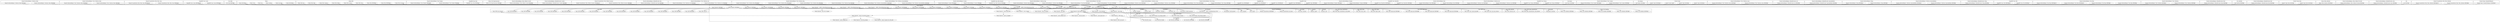 digraph {
graph [overlap=false]
subgraph cluster_MooseX_AttributeHelpers_Collection_Hash {
	label="MooseX::AttributeHelpers::Collection::Hash";
	"MooseX::AttributeHelpers::Collection::Hash::BEGIN@3";
	"MooseX::AttributeHelpers::Collection::Hash::BEGIN@12";
}
subgraph cluster_MooseX_AttributeHelpers_Trait_Collection_Hash {
	label="MooseX::AttributeHelpers::Trait::Collection::Hash";
	"MooseX::AttributeHelpers::Trait::Collection::Hash::BEGIN@3";
	"MooseX::AttributeHelpers::Trait::Collection::Hash::BEGIN@22";
}
subgraph cluster_MooseX_ClassAttribute_Role_Meta_Class {
	label="MooseX::ClassAttribute::Role::Meta::Class";
	"MooseX::ClassAttribute::Role::Meta::Class::BEGIN@246";
	"MooseX::ClassAttribute::Role::Meta::Class::BEGIN@10";
}
subgraph cluster_DynaLoader {
	label="DynaLoader";
	"DynaLoader::bootstrap";
}
subgraph cluster_SimpleDB_Class_Cache {
	label="SimpleDB::Class::Cache";
	"SimpleDB::Class::Cache::BEGIN@448";
	"SimpleDB::Class::Cache::BEGIN@29";
}
subgraph cluster_List_MoreUtils {
	label="List::MoreUtils";
	"List::MoreUtils::BEGIN@4";
	"List::MoreUtils::BEGIN@3";
	"List::MoreUtils::uniq";
	"List::MoreUtils::BEGIN@8";
	"List::MoreUtils::firstidx";
}
subgraph cluster_warnings {
	label="warnings";
	"warnings::unimport";
	"warnings::import";
}
subgraph cluster_Foo_Child {
	label="Foo::Child";
	"Foo::Child::BEGIN@3";
}
subgraph cluster_Moose_Exporter {
	label="Moose::Exporter";
	"Moose::Exporter::__ANON__[Moose/Exporter.pm:389]";
	"Moose::Exporter::__ANON__[Moose/Exporter.pm:193]";
	"Moose::Exporter::__ANON__[Moose/Exporter.pm:255]";
	"Moose::Exporter::import";
	"Moose::Exporter::BEGIN@385";
	"Moose::Exporter::_strip_metaclass";
	"Moose::Exporter::__ANON__[Moose/Exporter.pm:263]";
	"Moose::Exporter::BEGIN@15";
	"Moose::Exporter::BEGIN@3";
	"Moose::Exporter::BEGIN@4";
	"Moose::Exporter::_make_import_sub";
	"Moose::Exporter::setup_import_methods";
	"Moose::Exporter::_sub_from_package";
	"Moose::Exporter::_curry_wrapper";
	"Moose::Exporter::BEGIN@11";
	"Moose::Exporter::BEGIN@12";
	"Moose::Exporter::_flag_as_reexport";
	"Moose::Exporter::BEGIN@206";
	"Moose::Exporter::BEGIN@488";
	"Moose::Exporter::_follow_also";
	"Moose::Exporter::__ANON__[Moose/Exporter.pm:478]";
	"Moose::Exporter::BEGIN@13";
	"Moose::Exporter::__ANON__[Moose/Exporter.pm:241]";
	"Moose::Exporter::_export_is_flagged";
	"Moose::Exporter::_late_curry_wrapper";
	"Moose::Exporter::_make_wrapped_sub_with_meta";
	"Moose::Exporter::BEGIN@498";
	"Moose::Exporter::_remove_keywords";
	"Moose::Exporter::BEGIN@14";
	"Moose::Exporter::BEGIN@17";
	"Moose::Exporter::BEGIN@386";
	"Moose::Exporter::_make_unimport_sub";
	"Moose::Exporter::_make_sub_exporter_params";
	"Moose::Exporter::_get_caller";
	"Moose::Exporter::_follow_also_real";
	"Moose::Exporter::build_import_methods";
	"Moose::Exporter::_make_init_meta";
	"Moose::Exporter::_strip_traits";
	"Moose::Exporter::_make_wrapped_sub";
}
subgraph cluster_MooseX_AttributeHelpers_Trait_Number {
	label="MooseX::AttributeHelpers::Trait::Number";
	"MooseX::AttributeHelpers::Trait::Number::BEGIN@56";
	"MooseX::AttributeHelpers::Trait::Number::BEGIN@2";
}
subgraph cluster_SimpleDB_Class_Item {
	label="SimpleDB::Class::Item";
	"SimpleDB::Class::Item::BEGIN@17";
}
subgraph cluster_XSLoader {
	label="XSLoader";
	"XSLoader::load";
}
subgraph cluster_Class_MOP_Mixin_HasMethods {
	label="Class::MOP::Mixin::HasMethods";
	"Class::MOP::Mixin::HasMethods::add_method";
}
subgraph cluster_Moose_Util_TypeConstraints {
	label="Moose::Util::TypeConstraints";
	"Moose::Util::TypeConstraints::BEGIN@7";
}
subgraph cluster_Moose {
	label="Moose";
	"Moose::BEGIN@34";
	"Moose::with";
	"Moose::BEGIN@14";
	"Moose::init_meta";
	"Moose::has";
	"Moose::extends";
}
subgraph cluster_MooseX_AttributeHelpers_Meta_Method_Curried {
	label="MooseX::AttributeHelpers::Meta::Method::Curried";
	"MooseX::AttributeHelpers::Meta::Method::Curried::BEGIN@3";
}
subgraph cluster_MooseX_AttributeHelpers_MethodProvider_Counter {
	label="MooseX::AttributeHelpers::MethodProvider::Counter";
	"MooseX::AttributeHelpers::MethodProvider::Counter::BEGIN@3";
}
subgraph cluster_MooseX_ClassAttribute_Meta_Method_Accessor {
	label="MooseX::ClassAttribute::Meta::Method::Accessor";
	"MooseX::ClassAttribute::Meta::Method::Accessor::BEGIN@120";
	"MooseX::ClassAttribute::Meta::Method::Accessor::BEGIN@6";
}
subgraph cluster_MooseX_AttributeHelpers_MethodProvider_Bag {
	label="MooseX::AttributeHelpers::MethodProvider::Bag";
	"MooseX::AttributeHelpers::MethodProvider::Bag::BEGIN@2";
}
subgraph cluster_Moose_Util_MetaRole {
	label="Moose::Util::MetaRole";
	"Moose::Util::MetaRole::BEGIN@11";
	"Moose::Util::MetaRole::BEGIN@5";
	"Moose::Util::MetaRole::BEGIN@3";
	"Moose::Util::MetaRole::BEGIN@4";
	"Moose::Util::MetaRole::BEGIN@12";
}
subgraph cluster_MooseX_AttributeHelpers_Trait_Collection_List {
	label="MooseX::AttributeHelpers::Trait::Collection::List";
	"MooseX::AttributeHelpers::Trait::Collection::List::BEGIN@3";
	"MooseX::AttributeHelpers::Trait::Collection::List::BEGIN@22";
}
subgraph cluster_MooseX_AttributeHelpers_Trait_Collection_Bag {
	label="MooseX::AttributeHelpers::Trait::Collection::Bag";
	"MooseX::AttributeHelpers::Trait::Collection::Bag::BEGIN@3";
	"MooseX::AttributeHelpers::Trait::Collection::Bag::BEGIN@4";
	"MooseX::AttributeHelpers::Trait::Collection::Bag::BEGIN@36";
	"MooseX::AttributeHelpers::Trait::Collection::Bag::BEGIN@37";
}
subgraph cluster_MooseX_AttributeHelpers_Trait_Collection_ImmutableHash {
	label="MooseX::AttributeHelpers::Trait::Collection::ImmutableHash";
	"MooseX::AttributeHelpers::Trait::Collection::ImmutableHash::BEGIN@3";
	"MooseX::AttributeHelpers::Trait::Collection::ImmutableHash::BEGIN@22";
}
subgraph cluster_MooseX_AttributeHelpers_Counter {
	label="MooseX::AttributeHelpers::Counter";
	"MooseX::AttributeHelpers::Counter::BEGIN@12";
	"MooseX::AttributeHelpers::Counter::BEGIN@3";
}
subgraph cluster_SimpleDB_Class_Role_Itemized {
	label="SimpleDB::Class::Role::Itemized";
	"SimpleDB::Class::Role::Itemized::BEGIN@3";
}
subgraph cluster_Sub_Name {
	label="Sub::Name";
	"Sub::Name::subname";
}
subgraph cluster_MooseX_AttributeHelpers_Collection_Bag {
	label="MooseX::AttributeHelpers::Collection::Bag";
	"MooseX::AttributeHelpers::Collection::Bag::BEGIN@3";
	"MooseX::AttributeHelpers::Collection::Bag::BEGIN@12";
}
subgraph cluster_MooseX_AttributeHelpers_Trait_Bool {
	label="MooseX::AttributeHelpers::Trait::Bool";
	"MooseX::AttributeHelpers::Trait::Bool::BEGIN@35";
	"MooseX::AttributeHelpers::Trait::Bool::BEGIN@2";
}
subgraph cluster_Scalar_Util {
	label="Scalar::Util";
	"Scalar::Util::set_prototype";
}
subgraph cluster_MooseX_AttributeHelpers_Collection_Array {
	label="MooseX::AttributeHelpers::Collection::Array";
	"MooseX::AttributeHelpers::Collection::Array::BEGIN@12";
	"MooseX::AttributeHelpers::Collection::Array::BEGIN@3";
}
subgraph cluster_UNIVERSAL {
	label="UNIVERSAL";
	"UNIVERSAL::VERSION";
	"UNIVERSAL::can";
}
subgraph cluster_MooseX_AttributeHelpers_Trait_String {
	label="MooseX::AttributeHelpers::Trait::String";
	"MooseX::AttributeHelpers::Trait::String::BEGIN@3";
	"MooseX::AttributeHelpers::Trait::String::BEGIN@48";
}
subgraph cluster_SimpleDB_Class {
	label="SimpleDB::Class";
	"SimpleDB::Class::BEGIN@138";
	"SimpleDB::Class::BEGIN@137";
	"SimpleDB::Class::BEGIN@450";
}
subgraph cluster_SimpleDB_Client {
	label="SimpleDB::Client";
	"SimpleDB::Client::BEGIN@51";
	"SimpleDB::Client::BEGIN@339";
}
subgraph cluster_MooseX_AttributeHelpers_Number {
	label="MooseX::AttributeHelpers::Number";
	"MooseX::AttributeHelpers::Number::BEGIN@11";
	"MooseX::AttributeHelpers::Number::BEGIN@2";
}
subgraph cluster_SimpleDB_Class_ResultSet {
	label="SimpleDB::Class::ResultSet";
	"SimpleDB::Class::ResultSet::BEGIN@21";
	"SimpleDB::Class::ResultSet::BEGIN@520";
}
subgraph cluster_MooseX_AttributeHelpers_Bool {
	label="MooseX::AttributeHelpers::Bool";
	"MooseX::AttributeHelpers::Bool::BEGIN@11";
	"MooseX::AttributeHelpers::Bool::BEGIN@2";
}
subgraph cluster_MooseX_AttributeHelpers_Collection_List {
	label="MooseX::AttributeHelpers::Collection::List";
	"MooseX::AttributeHelpers::Collection::List::BEGIN@12";
	"MooseX::AttributeHelpers::Collection::List::BEGIN@3";
}
subgraph cluster_Class_MOP_Mixin {
	label="Class::MOP::Mixin";
	"Class::MOP::Mixin::meta";
}
subgraph cluster_Sub_Exporter {
	label="Sub::Exporter";
	"Sub::Exporter::__ANON__[Sub/Exporter.pm:756]";
	"Sub::Exporter::default_generator";
	"Sub::Exporter::build_exporter";
}
subgraph cluster_SimpleDB_Class_Domain {
	label="SimpleDB::Class::Domain";
	"SimpleDB::Class::Domain::BEGIN@17";
	"SimpleDB::Class::Domain::BEGIN@458";
}
subgraph cluster_Foo_Parent {
	label="Foo::Parent";
	"Foo::Parent::BEGIN@3";
}
subgraph cluster_MooseX_AttributeHelpers_Trait_Counter {
	label="MooseX::AttributeHelpers::Trait::Counter";
	"MooseX::AttributeHelpers::Trait::Counter::BEGIN@48";
	"MooseX::AttributeHelpers::Trait::Counter::BEGIN@3";
}
subgraph cluster_Foo_Domain {
	label="Foo::Domain";
	"Foo::Domain::BEGIN@3";
}
subgraph cluster_Class_MOP_Object {
	label="Class::MOP::Object";
	"Class::MOP::Object::meta";
}
subgraph cluster_Class_MOP_Deprecated {
	label="Class::MOP::Deprecated";
	"Class::MOP::Deprecated::BEGIN@4";
	"Class::MOP::Deprecated::BEGIN@7";
	"Class::MOP::Deprecated::BEGIN@6";
	"Class::MOP::Deprecated::BEGIN@3";
}
subgraph cluster_strict {
	label="strict";
	"strict::import";
	"strict::unimport";
}
subgraph cluster_MooseX_Types {
	label="MooseX::Types";
	"MooseX::Types::import";
	"MooseX::Types::BEGIN@10";
	"MooseX::Types::BEGIN@15";
	"MooseX::Types::BEGIN@2";
}
subgraph cluster_Class_MOP_Class {
	label="Class::MOP::Class";
	"Class::MOP::Class::get_meta_instance";
	"Class::MOP::Class::make_immutable";
}
subgraph cluster_Class_MOP {
	label="Class::MOP";
	"Class::MOP::BEGIN@15";
	"Class::MOP::BEGIN@20";
	"Class::MOP::BEGIN@16";
	"Class::MOP::BEGIN@4";
	"Class::MOP::BEGIN@17";
	"Class::MOP::BEGIN@11";
	"Class::MOP::BEGIN@13";
	"Class::MOP::class_of";
	"Class::MOP::BEGIN@7";
	"Class::MOP::BEGIN@9";
	"Class::MOP::BEGIN@18";
	"Class::MOP::BEGIN@12";
	"Class::MOP::BEGIN@5";
	"Class::MOP::BEGIN@22";
	"Class::MOP::BEGIN@19";
	"Class::MOP::get_code_info";
}
subgraph cluster_MooseX_AttributeHelpers_Trait_Collection_Array {
	label="MooseX::AttributeHelpers::Trait::Collection::Array";
	"MooseX::AttributeHelpers::Trait::Collection::Array::BEGIN@3";
	"MooseX::AttributeHelpers::Trait::Collection::Array::BEGIN@22";
}
subgraph cluster_MooseX_AttributeHelpers_MethodProvider_List {
	label="MooseX::AttributeHelpers::MethodProvider::List";
	"MooseX::AttributeHelpers::MethodProvider::List::BEGIN@2";
}
subgraph cluster_MooseX_AttributeHelpers_MethodProvider_ImmutableHash {
	label="MooseX::AttributeHelpers::MethodProvider::ImmutableHash";
	"MooseX::AttributeHelpers::MethodProvider::ImmutableHash::BEGIN@2";
}
subgraph cluster_Exporter {
	label="Exporter";
	"Exporter::import";
}
subgraph cluster_MooseX_AttributeHelpers_String {
	label="MooseX::AttributeHelpers::String";
	"MooseX::AttributeHelpers::String::BEGIN@12";
	"MooseX::AttributeHelpers::String::BEGIN@3";
}
subgraph cluster_Class_MOP_Attribute {
	label="Class::MOP::Attribute";
	"Class::MOP::Attribute::new";
}
subgraph cluster_MooseX_ClassAttribute {
	label="MooseX::ClassAttribute";
	"MooseX::ClassAttribute::init_meta";
	"MooseX::ClassAttribute::BEGIN@10";
}
subgraph cluster_MooseX_AttributeHelpers_Collection_ImmutableHash {
	label="MooseX::AttributeHelpers::Collection::ImmutableHash";
	"MooseX::AttributeHelpers::Collection::ImmutableHash::BEGIN@12";
	"MooseX::AttributeHelpers::Collection::ImmutableHash::BEGIN@3";
}
subgraph cluster_Moose_Role {
	label="Moose::Role";
	"Moose::Role::with";
	"Moose::Role::around";
	"Moose::Role::before";
	"Moose::Role::BEGIN@17";
	"Moose::Role::after";
	"Moose::Role::has";
	"Moose::Role::BEGIN@19";
	"Moose::Role::init_meta";
	"Moose::Role::requires";
}
subgraph cluster_MooseX_AttributeHelpers_MethodProvider_String {
	label="MooseX::AttributeHelpers::MethodProvider::String";
	"MooseX::AttributeHelpers::MethodProvider::String::BEGIN@3";
}
subgraph cluster_SimpleDB_Class_SQL {
	label="SimpleDB::Class::SQL";
	"SimpleDB::Class::SQL::BEGIN@403";
	"SimpleDB::Class::SQL::BEGIN@17";
}
subgraph cluster_MooseX_AttributeHelpers_Trait_Base {
	label="MooseX::AttributeHelpers::Trait::Base";
	"MooseX::AttributeHelpers::Trait::Base::BEGIN@220";
	"MooseX::AttributeHelpers::Trait::Base::BEGIN@219";
	"MooseX::AttributeHelpers::Trait::Base::BEGIN@4";
	"MooseX::AttributeHelpers::Trait::Base::BEGIN@3";
}
subgraph cluster_MooseX_AttributeHelpers_Trait_Collection {
	label="MooseX::AttributeHelpers::Trait::Collection";
	"MooseX::AttributeHelpers::Trait::Collection::BEGIN@3";
	"MooseX::AttributeHelpers::Trait::Collection::BEGIN@11";
}
subgraph cluster_MooseX_AttributeHelpers_MethodProvider_Hash {
	label="MooseX::AttributeHelpers::MethodProvider::Hash";
	"MooseX::AttributeHelpers::MethodProvider::Hash::BEGIN@2";
}
subgraph cluster_Class_MOP_Package {
	label="Class::MOP::Package";
	"Class::MOP::Package::add_package_symbol";
	"Class::MOP::Package::initialize";
	"Class::MOP::Package::has_package_symbol";
}
subgraph cluster_Foo_SubChild {
	label="Foo::SubChild";
	"Foo::SubChild::BEGIN@3";
}
subgraph cluster_MooseX_AttributeHelpers_MethodProvider_Bool {
	label="MooseX::AttributeHelpers::MethodProvider::Bool";
	"MooseX::AttributeHelpers::MethodProvider::Bool::BEGIN@3";
}
subgraph cluster_MooseX_Types_Base {
	label="MooseX::Types::Base";
	"MooseX::Types::Base::BEGIN@13";
	"MooseX::Types::Base::BEGIN@2";
}
subgraph cluster_Moose_Meta_Attribute {
	label="Moose::Meta::Attribute";
	"Moose::Meta::Attribute::BEGIN@18";
}
subgraph cluster_MooseX_AttributeHelpers_Meta_Method_Provided {
	label="MooseX::AttributeHelpers::Meta::Method::Provided";
	"MooseX::AttributeHelpers::Meta::Method::Provided::BEGIN@3";
}
subgraph cluster_MooseX_AttributeHelpers_MethodProvider_Array {
	label="MooseX::AttributeHelpers::MethodProvider::Array";
	"MooseX::AttributeHelpers::MethodProvider::Array::BEGIN@2";
}
subgraph cluster_Class_MOP_Mixin_HasAttributes {
	label="Class::MOP::Mixin::HasAttributes";
	"Class::MOP::Mixin::HasAttributes::add_attribute";
}
subgraph cluster_Foo {
	label="Foo";
	"Foo::BEGIN@3";
}
subgraph cluster_MooseX_ClassAttribute_Role_Meta_Attribute {
	label="MooseX::ClassAttribute::Role::Meta::Attribute";
	"MooseX::ClassAttribute::Role::Meta::Attribute::BEGIN@138";
	"MooseX::ClassAttribute::Role::Meta::Attribute::BEGIN@8";
}
subgraph cluster_MooseX_Types_CheckedUtilExports {
	label="MooseX::Types::CheckedUtilExports";
	"MooseX::Types::CheckedUtilExports::BEGIN@13";
}
"Moose::Exporter::BEGIN@11" -> "Class::MOP::Deprecated::BEGIN@7";
"Moose::Exporter::BEGIN@11" -> "Class::MOP::BEGIN@17";
"Moose::Role::BEGIN@17" -> "Moose::Exporter::import";
"Moose::BEGIN@14" -> "Moose::Exporter::import";
"Moose::Util::TypeConstraints::BEGIN@7" -> "Moose::Exporter::import";
"MooseX::Types::CheckedUtilExports::BEGIN@13" -> "Moose::Exporter::import";
"MooseX::ClassAttribute::BEGIN@10" -> "Moose::Exporter::import";
"Moose::Exporter::__ANON__[Moose/Exporter.pm:389]" -> "Sub::Exporter::__ANON__[Sub/Exporter.pm:756]";
"Moose::Exporter::BEGIN@14" -> "Sub::Exporter::__ANON__[Sub/Exporter.pm:756]";
"Moose::BEGIN@14" -> "Moose::Exporter::BEGIN@15";
"Moose::Exporter::BEGIN@12" -> "List::MoreUtils::BEGIN@4";
"Moose::Exporter::build_import_methods" -> "Moose::Exporter::_make_import_sub";
"Moose::Exporter::__ANON__[Moose/Exporter.pm:241]" -> "Moose::Exporter::_curry_wrapper";
"Moose::BEGIN@14" -> "Moose::Exporter::BEGIN@11";
"Moose::Exporter::BEGIN@386" -> "warnings::unimport";
"Moose::Exporter::build_import_methods" -> "Moose::Exporter::_follow_also";
"Moose::Exporter::BEGIN@15" -> "Exporter::import";
"Moose::Exporter::BEGIN@12" -> "Exporter::import";
"MooseX::ClassAttribute::Role::Meta::Class::BEGIN@246" -> "Moose::Exporter::__ANON__[Moose/Exporter.pm:478]";
"SimpleDB::Class::Cache::BEGIN@448" -> "Moose::Exporter::__ANON__[Moose/Exporter.pm:478]";
"SimpleDB::Class::SQL::BEGIN@403" -> "Moose::Exporter::__ANON__[Moose/Exporter.pm:478]";
"MooseX::AttributeHelpers::Trait::Bool::BEGIN@35" -> "Moose::Exporter::__ANON__[Moose/Exporter.pm:478]";
"MooseX::AttributeHelpers::Bool::BEGIN@11" -> "Moose::Exporter::__ANON__[Moose/Exporter.pm:478]";
"SimpleDB::Class::BEGIN@450" -> "Moose::Exporter::__ANON__[Moose/Exporter.pm:478]";
"MooseX::AttributeHelpers::Trait::Collection::Hash::BEGIN@22" -> "Moose::Exporter::__ANON__[Moose/Exporter.pm:478]";
"MooseX::AttributeHelpers::Collection::Hash::BEGIN@12" -> "Moose::Exporter::__ANON__[Moose/Exporter.pm:478]";
"MooseX::AttributeHelpers::Trait::Collection::Bag::BEGIN@37" -> "Moose::Exporter::__ANON__[Moose/Exporter.pm:478]";
"MooseX::AttributeHelpers::Counter::BEGIN@12" -> "Moose::Exporter::__ANON__[Moose/Exporter.pm:478]";
"MooseX::AttributeHelpers::Collection::List::BEGIN@12" -> "Moose::Exporter::__ANON__[Moose/Exporter.pm:478]";
"MooseX::AttributeHelpers::Collection::Bag::BEGIN@12" -> "Moose::Exporter::__ANON__[Moose/Exporter.pm:478]";
"SimpleDB::Class::Domain::BEGIN@458" -> "Moose::Exporter::__ANON__[Moose/Exporter.pm:478]";
"MooseX::AttributeHelpers::Trait::Counter::BEGIN@48" -> "Moose::Exporter::__ANON__[Moose/Exporter.pm:478]";
"MooseX::AttributeHelpers::Number::BEGIN@11" -> "Moose::Exporter::__ANON__[Moose/Exporter.pm:478]";
"MooseX::AttributeHelpers::Trait::Number::BEGIN@56" -> "Moose::Exporter::__ANON__[Moose/Exporter.pm:478]";
"MooseX::AttributeHelpers::Trait::String::BEGIN@48" -> "Moose::Exporter::__ANON__[Moose/Exporter.pm:478]";
"MooseX::AttributeHelpers::Trait::Collection::Array::BEGIN@22" -> "Moose::Exporter::__ANON__[Moose/Exporter.pm:478]";
"MooseX::AttributeHelpers::Trait::Collection::Bag::BEGIN@36" -> "Moose::Exporter::__ANON__[Moose/Exporter.pm:478]";
"MooseX::AttributeHelpers::Trait::Collection::List::BEGIN@22" -> "Moose::Exporter::__ANON__[Moose/Exporter.pm:478]";
"MooseX::ClassAttribute::Meta::Method::Accessor::BEGIN@120" -> "Moose::Exporter::__ANON__[Moose/Exporter.pm:478]";
"MooseX::AttributeHelpers::Trait::Base::BEGIN@220" -> "Moose::Exporter::__ANON__[Moose/Exporter.pm:478]";
"MooseX::AttributeHelpers::Collection::ImmutableHash::BEGIN@12" -> "Moose::Exporter::__ANON__[Moose/Exporter.pm:478]";
"MooseX::AttributeHelpers::String::BEGIN@12" -> "Moose::Exporter::__ANON__[Moose/Exporter.pm:478]";
"SimpleDB::Client::BEGIN@339" -> "Moose::Exporter::__ANON__[Moose/Exporter.pm:478]";
"MooseX::AttributeHelpers::Collection::Array::BEGIN@12" -> "Moose::Exporter::__ANON__[Moose/Exporter.pm:478]";
"MooseX::AttributeHelpers::Trait::Base::BEGIN@219" -> "Moose::Exporter::__ANON__[Moose/Exporter.pm:478]";
"SimpleDB::Class::ResultSet::BEGIN@520" -> "Moose::Exporter::__ANON__[Moose/Exporter.pm:478]";
"MooseX::AttributeHelpers::Trait::Collection::BEGIN@11" -> "Moose::Exporter::__ANON__[Moose/Exporter.pm:478]";
"MooseX::ClassAttribute::Role::Meta::Attribute::BEGIN@138" -> "Moose::Exporter::__ANON__[Moose/Exporter.pm:478]";
"MooseX::AttributeHelpers::Trait::Collection::ImmutableHash::BEGIN@22" -> "Moose::Exporter::__ANON__[Moose/Exporter.pm:478]";
"Moose::Exporter::BEGIN@12" -> "DynaLoader::bootstrap";
"Moose::Exporter::__ANON__[Moose/Exporter.pm:389]" -> "MooseX::ClassAttribute::init_meta";
"Moose::Exporter::BEGIN@11" -> "Class::MOP::BEGIN@19";
"Moose::BEGIN@14" -> "Moose::Exporter::BEGIN@17";
"Moose::BEGIN@14" -> "Moose::Exporter::BEGIN@386";
"Moose::Exporter::build_import_methods" -> "Moose::Exporter::_make_sub_exporter_params";
"Moose::Exporter::_follow_also" -> "Moose::Exporter::_follow_also_real";
"Moose::Exporter::setup_import_methods" -> "Moose::Exporter::build_import_methods";
"Moose::Exporter::build_import_methods" -> "Moose::Exporter::_make_init_meta";
"Moose::Exporter::__ANON__[Moose/Exporter.pm:389]" -> "Moose::Exporter::_strip_traits";
"Moose::Exporter::BEGIN@13" -> "Moose::Util::MetaRole::BEGIN@4";
"Moose::with" -> "Moose::Exporter::__ANON__[Moose/Exporter.pm:255]";
"Moose::Role::with" -> "Moose::Exporter::__ANON__[Moose/Exporter.pm:255]";
"Moose::Role::around" -> "Moose::Exporter::__ANON__[Moose/Exporter.pm:255]";
"Moose::extends" -> "Moose::Exporter::__ANON__[Moose/Exporter.pm:255]";
"Moose::Role::before" -> "Moose::Exporter::__ANON__[Moose/Exporter.pm:255]";
"Moose::Role::after" -> "Moose::Exporter::__ANON__[Moose/Exporter.pm:255]";
"Moose::Role::has" -> "Moose::Exporter::__ANON__[Moose/Exporter.pm:255]";
"Moose::Role::requires" -> "Moose::Exporter::__ANON__[Moose/Exporter.pm:255]";
"Moose::has" -> "Moose::Exporter::__ANON__[Moose/Exporter.pm:255]";
"Sub::Exporter::default_generator" -> "Moose::Exporter::__ANON__[Moose/Exporter.pm:193]";
"Moose::Exporter::__ANON__[Moose/Exporter.pm:389]" -> "Moose::init_meta";
"Moose::BEGIN@14" -> "Moose::Exporter::BEGIN@385";
"Sub::Exporter::default_generator" -> "Moose::Exporter::__ANON__[Moose/Exporter.pm:263]";
"Moose::Exporter::__ANON__[Moose/Exporter.pm:263]" -> "Sub::Name::subname";
"Moose::Exporter::__ANON__[Moose/Exporter.pm:241]" -> "Sub::Name::subname";
"Moose::Exporter::_make_sub_exporter_params" -> "Moose::Exporter::_sub_from_package";
"Moose::Exporter::BEGIN@11" -> "Class::MOP::Deprecated::BEGIN@3";
"Moose::Exporter::BEGIN@13" -> "Moose::Util::MetaRole::BEGIN@5";
"Moose::Exporter::__ANON__[Moose/Exporter.pm:389]" -> "Moose::Exporter::_flag_as_reexport";
"Moose::BEGIN@14" -> "Moose::Exporter::BEGIN@206";
"Moose::BEGIN@14" -> "Moose::Exporter::BEGIN@488";
"Moose::Exporter::BEGIN@13" -> "Moose::Util::MetaRole::BEGIN@12";
"Sub::Exporter::default_generator" -> "Moose::Exporter::__ANON__[Moose/Exporter.pm:241]";
"Moose::Exporter::BEGIN@11" -> "Class::MOP::Object::meta";
"Moose::Exporter::build_import_methods" -> "Class::MOP::Package::initialize";
"Moose::Exporter::BEGIN@11" -> "Class::MOP::BEGIN@7";
"Moose::Exporter::BEGIN@11" -> "Class::MOP::Deprecated::BEGIN@4";
"Moose::BEGIN@14" -> "Moose::Exporter::BEGIN@14";
"Moose::Exporter::BEGIN@11" -> "XSLoader::load";
"Moose::Exporter::build_import_methods" -> "Moose::Exporter::_make_unimport_sub";
"Moose::Exporter::BEGIN@11" -> "Class::MOP::BEGIN@15";
"Moose::Exporter::BEGIN@11" -> "Class::MOP::BEGIN@13";
"Moose::Exporter::BEGIN@11" -> "Class::MOP::Mixin::HasAttributes::add_attribute";
"Moose::Exporter::BEGIN@11" -> "Class::MOP::BEGIN@12";
"Moose::Exporter::BEGIN@11" -> "Class::MOP::BEGIN@5";
"Moose::Exporter::BEGIN@11" -> "Class::MOP::Deprecated::BEGIN@6";
"Moose::Exporter::BEGIN@12" -> "List::MoreUtils::BEGIN@8";
"Moose::Exporter::BEGIN@11" -> "Class::MOP::Class::make_immutable";
"Moose::Exporter::__ANON__[Moose/Exporter.pm:255]" -> "Class::MOP::class_of";
"Moose::BEGIN@14" -> "Moose::Exporter::BEGIN@4";
"SimpleDB::Class::BEGIN@138" -> "Moose::Exporter::setup_import_methods";
"Foo::BEGIN@3" -> "Moose::Exporter::setup_import_methods";
"Moose::Meta::Attribute::BEGIN@18" -> "Moose::Exporter::setup_import_methods";
"MooseX::AttributeHelpers::Trait::Bool::BEGIN@2" -> "Moose::Exporter::setup_import_methods";
"MooseX::Types::BEGIN@15" -> "Moose::Exporter::setup_import_methods";
"Moose::Exporter::build_import_methods" -> "Class::MOP::Package::has_package_symbol";
"Moose::BEGIN@14" -> "Moose::Exporter::BEGIN@12";
"Moose::Exporter::build_import_methods" -> "Class::MOP::Package::add_package_symbol";
"Moose::Exporter::__ANON__[Moose/Exporter.pm:389]" -> "UNIVERSAL::can";
"Moose::Exporter::_remove_keywords" -> "Moose::Exporter::_export_is_flagged";
"Moose::Exporter::BEGIN@11" -> "Class::MOP::BEGIN@4";
"Moose::Exporter::BEGIN@385" -> "strict::unimport";
"Moose::Exporter::BEGIN@206" -> "strict::unimport";
"Moose::Exporter::BEGIN@488" -> "strict::unimport";
"Moose::Exporter::BEGIN@498" -> "strict::unimport";
"Moose::Exporter::_make_sub_exporter_params" -> "Moose::Exporter::_make_wrapped_sub_with_meta";
"Moose::Exporter::BEGIN@11" -> "Class::MOP::Mixin::meta";
"Moose::Exporter::__ANON__[Moose/Exporter.pm:478]" -> "Moose::Exporter::_remove_keywords";
"Moose::Exporter::_follow_also" -> "List::MoreUtils::uniq";
"Moose::Exporter::build_import_methods" -> "Sub::Exporter::build_exporter";
"Moose::Exporter::BEGIN@11" -> "Class::MOP::BEGIN@18";
"Moose::Exporter::__ANON__[Moose/Exporter.pm:389]" -> "Moose::Role::init_meta";
"Moose::Exporter::__ANON__[Moose/Exporter.pm:389]" -> "Moose::Exporter::_get_caller";
"Moose::Exporter::import" -> "warnings::import";
"Moose::Exporter::BEGIN@4" -> "warnings::import";
"Moose::Exporter::__ANON__[Moose/Exporter.pm:389]" -> "warnings::import";
"Moose::Exporter::BEGIN@11" -> "Class::MOP::BEGIN@11";
"Moose::Exporter::BEGIN@11" -> "Class::MOP::Mixin::HasMethods::add_method";
"Moose::Exporter::_strip_traits" -> "List::MoreUtils::firstidx";
"Moose::Exporter::_strip_metaclass" -> "List::MoreUtils::firstidx";
"Moose::Exporter::_make_sub_exporter_params" -> "Moose::Exporter::_make_wrapped_sub";
"MooseX::AttributeHelpers::Trait::Collection::ImmutableHash::BEGIN@3" -> "Moose::Exporter::__ANON__[Moose/Exporter.pm:389]";
"SimpleDB::Class::ResultSet::BEGIN@21" -> "Moose::Exporter::__ANON__[Moose/Exporter.pm:389]";
"Foo::BEGIN@3" -> "Moose::Exporter::__ANON__[Moose/Exporter.pm:389]";
"MooseX::AttributeHelpers::Collection::ImmutableHash::BEGIN@3" -> "Moose::Exporter::__ANON__[Moose/Exporter.pm:389]";
"MooseX::AttributeHelpers::Meta::Method::Curried::BEGIN@3" -> "Moose::Exporter::__ANON__[Moose/Exporter.pm:389]";
"MooseX::AttributeHelpers::Trait::Base::BEGIN@3" -> "Moose::Exporter::__ANON__[Moose/Exporter.pm:389]";
"MooseX::AttributeHelpers::String::BEGIN@3" -> "Moose::Exporter::__ANON__[Moose/Exporter.pm:389]";
"MooseX::AttributeHelpers::MethodProvider::List::BEGIN@2" -> "Moose::Exporter::__ANON__[Moose/Exporter.pm:389]";
"MooseX::AttributeHelpers::Trait::String::BEGIN@3" -> "Moose::Exporter::__ANON__[Moose/Exporter.pm:389]";
"SimpleDB::Class::SQL::BEGIN@17" -> "Moose::Exporter::__ANON__[Moose/Exporter.pm:389]";
"MooseX::AttributeHelpers::Trait::Collection::List::BEGIN@3" -> "Moose::Exporter::__ANON__[Moose/Exporter.pm:389]";
"Foo::Domain::BEGIN@3" -> "Moose::Exporter::__ANON__[Moose/Exporter.pm:389]";
"Moose::BEGIN@34" -> "Moose::Exporter::__ANON__[Moose/Exporter.pm:389]";
"MooseX::AttributeHelpers::Trait::Collection::Bag::BEGIN@4" -> "Moose::Exporter::__ANON__[Moose/Exporter.pm:389]";
"MooseX::AttributeHelpers::Number::BEGIN@2" -> "Moose::Exporter::__ANON__[Moose/Exporter.pm:389]";
"MooseX::AttributeHelpers::Collection::Bag::BEGIN@3" -> "Moose::Exporter::__ANON__[Moose/Exporter.pm:389]";
"MooseX::AttributeHelpers::Trait::Number::BEGIN@2" -> "Moose::Exporter::__ANON__[Moose/Exporter.pm:389]";
"Foo::Child::BEGIN@3" -> "Moose::Exporter::__ANON__[Moose/Exporter.pm:389]";
"Moose::Role::BEGIN@19" -> "Moose::Exporter::__ANON__[Moose/Exporter.pm:389]";
"MooseX::Types::BEGIN@2" -> "Moose::Exporter::__ANON__[Moose/Exporter.pm:389]";
"MooseX::AttributeHelpers::MethodProvider::String::BEGIN@3" -> "Moose::Exporter::__ANON__[Moose/Exporter.pm:389]";
"SimpleDB::Class::BEGIN@138" -> "Moose::Exporter::__ANON__[Moose/Exporter.pm:389]";
"MooseX::AttributeHelpers::Trait::Collection::BEGIN@3" -> "Moose::Exporter::__ANON__[Moose/Exporter.pm:389]";
"MooseX::AttributeHelpers::MethodProvider::Bag::BEGIN@2" -> "Moose::Exporter::__ANON__[Moose/Exporter.pm:389]";
"MooseX::AttributeHelpers::Counter::BEGIN@3" -> "Moose::Exporter::__ANON__[Moose/Exporter.pm:389]";
"MooseX::Types::Base::BEGIN@2" -> "Moose::Exporter::__ANON__[Moose/Exporter.pm:389]";
"MooseX::AttributeHelpers::Collection::List::BEGIN@3" -> "Moose::Exporter::__ANON__[Moose/Exporter.pm:389]";
"MooseX::AttributeHelpers::Trait::Collection::Hash::BEGIN@3" -> "Moose::Exporter::__ANON__[Moose/Exporter.pm:389]";
"MooseX::Types::Base::BEGIN@13" -> "Moose::Exporter::__ANON__[Moose/Exporter.pm:389]";
"MooseX::Types::import" -> "Moose::Exporter::__ANON__[Moose/Exporter.pm:389]";
"MooseX::AttributeHelpers::Bool::BEGIN@2" -> "Moose::Exporter::__ANON__[Moose/Exporter.pm:389]";
"Foo::SubChild::BEGIN@3" -> "Moose::Exporter::__ANON__[Moose/Exporter.pm:389]";
"MooseX::AttributeHelpers::Collection::Hash::BEGIN@3" -> "Moose::Exporter::__ANON__[Moose/Exporter.pm:389]";
"MooseX::AttributeHelpers::Trait::Base::BEGIN@4" -> "Moose::Exporter::__ANON__[Moose/Exporter.pm:389]";
"MooseX::AttributeHelpers::MethodProvider::Counter::BEGIN@3" -> "Moose::Exporter::__ANON__[Moose/Exporter.pm:389]";
"MooseX::AttributeHelpers::MethodProvider::Array::BEGIN@2" -> "Moose::Exporter::__ANON__[Moose/Exporter.pm:389]";
"MooseX::AttributeHelpers::Meta::Method::Provided::BEGIN@3" -> "Moose::Exporter::__ANON__[Moose/Exporter.pm:389]";
"MooseX::ClassAttribute::Role::Meta::Class::BEGIN@10" -> "Moose::Exporter::__ANON__[Moose/Exporter.pm:389]";
"MooseX::Types::BEGIN@10" -> "Moose::Exporter::__ANON__[Moose/Exporter.pm:389]";
"SimpleDB::Class::Role::Itemized::BEGIN@3" -> "Moose::Exporter::__ANON__[Moose/Exporter.pm:389]";
"MooseX::ClassAttribute::Role::Meta::Attribute::BEGIN@8" -> "Moose::Exporter::__ANON__[Moose/Exporter.pm:389]";
"MooseX::AttributeHelpers::MethodProvider::Hash::BEGIN@2" -> "Moose::Exporter::__ANON__[Moose/Exporter.pm:389]";
"MooseX::AttributeHelpers::Collection::Array::BEGIN@3" -> "Moose::Exporter::__ANON__[Moose/Exporter.pm:389]";
"SimpleDB::Class::Cache::BEGIN@29" -> "Moose::Exporter::__ANON__[Moose/Exporter.pm:389]";
"MooseX::AttributeHelpers::Trait::Counter::BEGIN@3" -> "Moose::Exporter::__ANON__[Moose/Exporter.pm:389]";
"SimpleDB::Class::Item::BEGIN@17" -> "Moose::Exporter::__ANON__[Moose/Exporter.pm:389]";
"MooseX::AttributeHelpers::Trait::Collection::Bag::BEGIN@3" -> "Moose::Exporter::__ANON__[Moose/Exporter.pm:389]";
"SimpleDB::Class::BEGIN@137" -> "Moose::Exporter::__ANON__[Moose/Exporter.pm:389]";
"SimpleDB::Client::BEGIN@51" -> "Moose::Exporter::__ANON__[Moose/Exporter.pm:389]";
"Foo::Parent::BEGIN@3" -> "Moose::Exporter::__ANON__[Moose/Exporter.pm:389]";
"SimpleDB::Class::Domain::BEGIN@17" -> "Moose::Exporter::__ANON__[Moose/Exporter.pm:389]";
"MooseX::AttributeHelpers::Trait::Collection::Array::BEGIN@3" -> "Moose::Exporter::__ANON__[Moose/Exporter.pm:389]";
"MooseX::AttributeHelpers::Trait::Bool::BEGIN@2" -> "Moose::Exporter::__ANON__[Moose/Exporter.pm:389]";
"MooseX::AttributeHelpers::MethodProvider::Bool::BEGIN@3" -> "Moose::Exporter::__ANON__[Moose/Exporter.pm:389]";
"MooseX::ClassAttribute::Meta::Method::Accessor::BEGIN@6" -> "Moose::Exporter::__ANON__[Moose/Exporter.pm:389]";
"MooseX::AttributeHelpers::MethodProvider::ImmutableHash::BEGIN@2" -> "Moose::Exporter::__ANON__[Moose/Exporter.pm:389]";
"Moose::Exporter::BEGIN@11" -> "Class::MOP::BEGIN@16";
"Moose::Exporter::__ANON__[Moose/Exporter.pm:389]" -> "Moose::Exporter::_strip_metaclass";
"Moose::BEGIN@14" -> "Moose::Exporter::BEGIN@3";
"Moose::Exporter::BEGIN@11" -> "Class::MOP::Attribute::new";
"Moose::Exporter::_curry_wrapper" -> "Scalar::Util::set_prototype";
"Moose::Exporter::BEGIN@11" -> "Class::MOP::BEGIN@9";
"Moose::BEGIN@14" -> "Moose::Exporter::BEGIN@13";
"Moose::Exporter::__ANON__[Moose/Exporter.pm:263]" -> "Moose::Exporter::_late_curry_wrapper";
"Moose::BEGIN@14" -> "Moose::Exporter::BEGIN@498";
"Moose::Exporter::BEGIN@11" -> "Class::MOP::Class::get_meta_instance";
"Moose::Exporter::BEGIN@13" -> "Moose::Util::MetaRole::BEGIN@11";
"Moose::Exporter::BEGIN@11" -> "Class::MOP::BEGIN@20";
"Moose::Exporter::BEGIN@12" -> "List::MoreUtils::BEGIN@3";
"Moose::Exporter::BEGIN@14" -> "UNIVERSAL::VERSION";
"Moose::Exporter::import" -> "strict::import";
"Moose::Exporter::__ANON__[Moose/Exporter.pm:389]" -> "strict::import";
"Moose::Exporter::BEGIN@3" -> "strict::import";
"Moose::Exporter::BEGIN@11" -> "Class::MOP::BEGIN@22";
"Moose::Exporter::BEGIN@13" -> "Moose::Util::MetaRole::BEGIN@3";
"Moose::Exporter::_make_sub_exporter_params" -> "Class::MOP::get_code_info";
}
